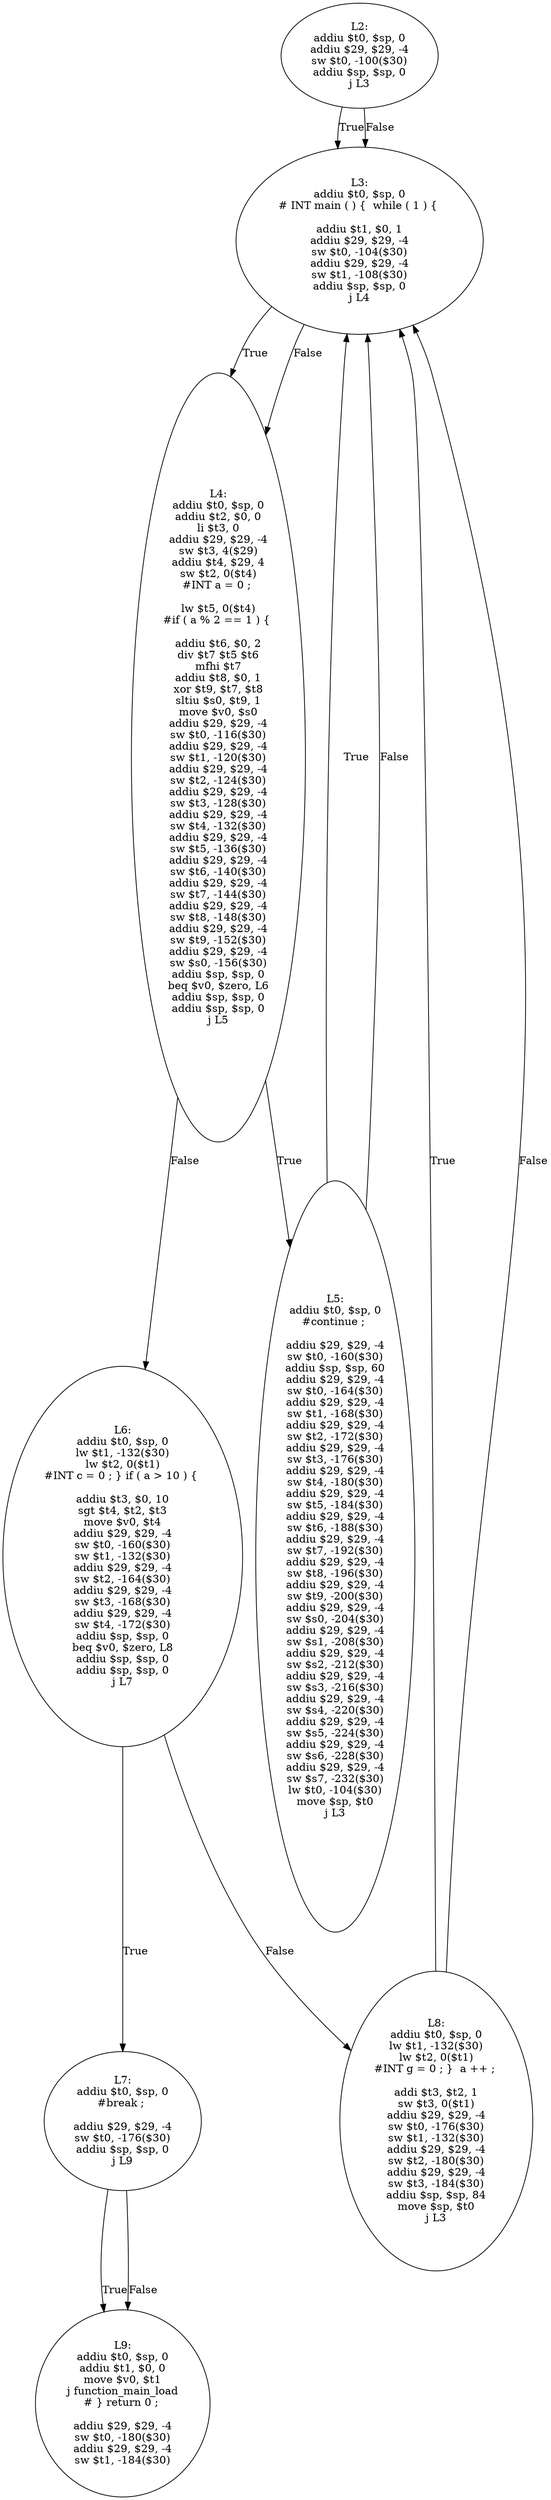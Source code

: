 digraph AST {
  "125702256789632" [label="L2:
addiu $t0, $sp, 0
addiu $29, $29, -4
sw $t0, -100($30)
addiu $sp, $sp, 0
j L3
"];
  "125702256789632" -> "125702256794480" [label="True"];
  "125702256789632" -> "125702256794480" [label="False"];
  "125702256794480" [label="L3:
addiu $t0, $sp, 0
# INT main ( ) {  while ( 1 ) { 

addiu $t1, $0, 1
addiu $29, $29, -4
sw $t0, -104($30)
addiu $29, $29, -4
sw $t1, -108($30)
addiu $sp, $sp, 0
j L4
"];
  "125702256794480" -> "125702256798560" [label="True"];
  "125702256794480" -> "125702256798560" [label="False"];
  "125702256798560" [label="L4:
addiu $t0, $sp, 0
addiu $t2, $0, 0
li $t3, 0
addiu $29, $29, -4
sw $t3, 4($29)
addiu $t4, $29, 4
sw $t2, 0($t4)
#INT a = 0 ; 

lw $t5, 0($t4)
#if ( a % 2 == 1 ) { 

addiu $t6, $0, 2
div $t7 $t5 $t6
mfhi $t7
addiu $t8, $0, 1
xor $t9, $t7, $t8
sltiu $s0, $t9, 1
move $v0, $s0
addiu $29, $29, -4
sw $t0, -116($30)
addiu $29, $29, -4
sw $t1, -120($30)
addiu $29, $29, -4
sw $t2, -124($30)
addiu $29, $29, -4
sw $t3, -128($30)
addiu $29, $29, -4
sw $t4, -132($30)
addiu $29, $29, -4
sw $t5, -136($30)
addiu $29, $29, -4
sw $t6, -140($30)
addiu $29, $29, -4
sw $t7, -144($30)
addiu $29, $29, -4
sw $t8, -148($30)
addiu $29, $29, -4
sw $t9, -152($30)
addiu $29, $29, -4
sw $s0, -156($30)
addiu $sp, $sp, 0
beq $v0, $zero, L6
addiu $sp, $sp, 0
addiu $sp, $sp, 0
j L5
"];
  "125702256798560" -> "125702256803504" [label="True"];
  "125702256798560" -> "125702256799376" [label="False"];
  "125702256803504" [label="L5:
addiu $t0, $sp, 0
#continue ; 

addiu $29, $29, -4
sw $t0, -160($30)
addiu $sp, $sp, 60
addiu $29, $29, -4
sw $t0, -164($30)
addiu $29, $29, -4
sw $t1, -168($30)
addiu $29, $29, -4
sw $t2, -172($30)
addiu $29, $29, -4
sw $t3, -176($30)
addiu $29, $29, -4
sw $t4, -180($30)
addiu $29, $29, -4
sw $t5, -184($30)
addiu $29, $29, -4
sw $t6, -188($30)
addiu $29, $29, -4
sw $t7, -192($30)
addiu $29, $29, -4
sw $t8, -196($30)
addiu $29, $29, -4
sw $t9, -200($30)
addiu $29, $29, -4
sw $s0, -204($30)
addiu $29, $29, -4
sw $s1, -208($30)
addiu $29, $29, -4
sw $s2, -212($30)
addiu $29, $29, -4
sw $s3, -216($30)
addiu $29, $29, -4
sw $s4, -220($30)
addiu $29, $29, -4
sw $s5, -224($30)
addiu $29, $29, -4
sw $s6, -228($30)
addiu $29, $29, -4
sw $s7, -232($30)
lw $t0, -104($30)
move $sp, $t0
j L3
"];
  "125702256803504" -> "125702256794480" [label="True"];
  "125702256803504" -> "125702256794480" [label="False"];
  "125702256799376" [label="L6:
addiu $t0, $sp, 0
lw $t1, -132($30)
lw $t2, 0($t1)
#INT c = 0 ; } if ( a > 10 ) { 

addiu $t3, $0, 10
sgt $t4, $t2, $t3
move $v0, $t4
addiu $29, $29, -4
sw $t0, -160($30)
sw $t1, -132($30)
addiu $29, $29, -4
sw $t2, -164($30)
addiu $29, $29, -4
sw $t3, -168($30)
addiu $29, $29, -4
sw $t4, -172($30)
addiu $sp, $sp, 0
beq $v0, $zero, L8
addiu $sp, $sp, 0
addiu $sp, $sp, 0
j L7
"];
  "125702256799376" -> "125702256801440" [label="True"];
  "125702256799376" -> "125702256799184" [label="False"];
  "125702256801440" [label="L7:
addiu $t0, $sp, 0
#break ; 

addiu $29, $29, -4
sw $t0, -176($30)
addiu $sp, $sp, 0
j L9
"];
  "125702256801440" -> "125702256789248" [label="True"];
  "125702256801440" -> "125702256789248" [label="False"];
  "125702256789248" [label="L9:
addiu $t0, $sp, 0
addiu $t1, $0, 0
move $v0, $t1
j function_main_load
# } return 0 ; 

addiu $29, $29, -4
sw $t0, -180($30)
addiu $29, $29, -4
sw $t1, -184($30)
"];
  "125702256799184" [label="L8:
addiu $t0, $sp, 0
lw $t1, -132($30)
lw $t2, 0($t1)
#INT g = 0 ; }  a ++ ; 

addi $t3, $t2, 1
sw $t3, 0($t1)
addiu $29, $29, -4
sw $t0, -176($30)
sw $t1, -132($30)
addiu $29, $29, -4
sw $t2, -180($30)
addiu $29, $29, -4
sw $t3, -184($30)
addiu $sp, $sp, 84
move $sp, $t0
j L3
"];
  "125702256799184" -> "125702256794480" [label="True"];
  "125702256799184" -> "125702256794480" [label="False"];
}

